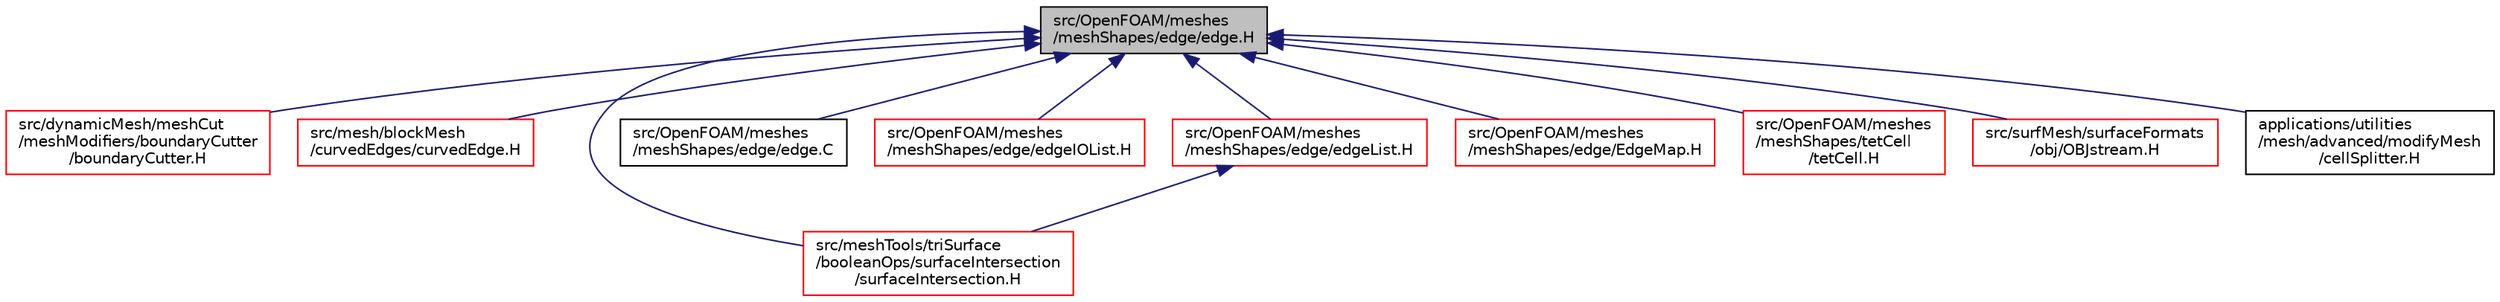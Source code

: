 digraph "src/OpenFOAM/meshes/meshShapes/edge/edge.H"
{
  bgcolor="transparent";
  edge [fontname="Helvetica",fontsize="10",labelfontname="Helvetica",labelfontsize="10"];
  node [fontname="Helvetica",fontsize="10",shape=record];
  Node148 [label="src/OpenFOAM/meshes\l/meshShapes/edge/edge.H",height=0.2,width=0.4,color="black", fillcolor="grey75", style="filled", fontcolor="black"];
  Node148 -> Node149 [dir="back",color="midnightblue",fontsize="10",style="solid",fontname="Helvetica"];
  Node149 [label="src/dynamicMesh/meshCut\l/meshModifiers/boundaryCutter\l/boundaryCutter.H",height=0.2,width=0.4,color="red",URL="$a00512.html"];
  Node148 -> Node151 [dir="back",color="midnightblue",fontsize="10",style="solid",fontname="Helvetica"];
  Node151 [label="src/mesh/blockMesh\l/curvedEdges/curvedEdge.H",height=0.2,width=0.4,color="red",URL="$a07589.html"];
  Node148 -> Node179 [dir="back",color="midnightblue",fontsize="10",style="solid",fontname="Helvetica"];
  Node179 [label="src/meshTools/triSurface\l/booleanOps/surfaceIntersection\l/surfaceIntersection.H",height=0.2,width=0.4,color="red",URL="$a08894.html"];
  Node148 -> Node187 [dir="back",color="midnightblue",fontsize="10",style="solid",fontname="Helvetica"];
  Node187 [label="src/OpenFOAM/meshes\l/meshShapes/edge/edge.C",height=0.2,width=0.4,color="black",URL="$a12056.html"];
  Node148 -> Node188 [dir="back",color="midnightblue",fontsize="10",style="solid",fontname="Helvetica"];
  Node188 [label="src/OpenFOAM/meshes\l/meshShapes/edge/edgeIOList.H",height=0.2,width=0.4,color="red",URL="$a12068.html"];
  Node148 -> Node190 [dir="back",color="midnightblue",fontsize="10",style="solid",fontname="Helvetica"];
  Node190 [label="src/OpenFOAM/meshes\l/meshShapes/edge/edgeList.H",height=0.2,width=0.4,color="red",URL="$a12071.html"];
  Node190 -> Node179 [dir="back",color="midnightblue",fontsize="10",style="solid",fontname="Helvetica"];
  Node148 -> Node3786 [dir="back",color="midnightblue",fontsize="10",style="solid",fontname="Helvetica"];
  Node3786 [label="src/OpenFOAM/meshes\l/meshShapes/edge/EdgeMap.H",height=0.2,width=0.4,color="red",URL="$a12074.html"];
  Node148 -> Node3110 [dir="back",color="midnightblue",fontsize="10",style="solid",fontname="Helvetica"];
  Node3110 [label="src/OpenFOAM/meshes\l/meshShapes/tetCell\l/tetCell.H",height=0.2,width=0.4,color="red",URL="$a12116.html"];
  Node148 -> Node3766 [dir="back",color="midnightblue",fontsize="10",style="solid",fontname="Helvetica"];
  Node3766 [label="src/surfMesh/surfaceFormats\l/obj/OBJstream.H",height=0.2,width=0.4,color="red",URL="$a15440.html"];
  Node148 -> Node3790 [dir="back",color="midnightblue",fontsize="10",style="solid",fontname="Helvetica"];
  Node3790 [label="applications/utilities\l/mesh/advanced/modifyMesh\l/cellSplitter.H",height=0.2,width=0.4,color="black",URL="$a18251.html"];
}
